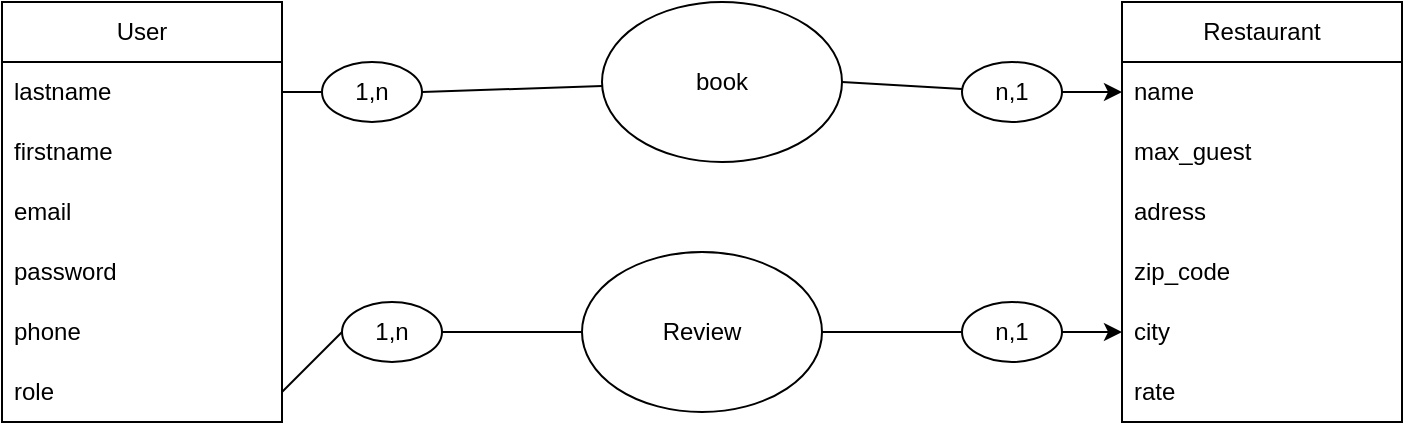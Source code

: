 <mxfile>
    <diagram id="sRqAxbk7KSNi5F2ZX7K6" name="MCD">
        <mxGraphModel dx="1074" dy="738" grid="1" gridSize="10" guides="1" tooltips="1" connect="1" arrows="1" fold="1" page="1" pageScale="1" pageWidth="850" pageHeight="1100" math="0" shadow="0">
            <root>
                <mxCell id="0"/>
                <mxCell id="1" parent="0"/>
                <mxCell id="8CXjR3flX0zJur5pIpDt-1" value="User" style="swimlane;fontStyle=0;childLayout=stackLayout;horizontal=1;startSize=30;horizontalStack=0;resizeParent=1;resizeParentMax=0;resizeLast=0;collapsible=1;marginBottom=0;whiteSpace=wrap;html=1;" parent="1" vertex="1">
                    <mxGeometry x="80" y="40" width="140" height="210" as="geometry"/>
                </mxCell>
                <mxCell id="8CXjR3flX0zJur5pIpDt-3" value="lastname" style="text;strokeColor=none;fillColor=none;align=left;verticalAlign=middle;spacingLeft=4;spacingRight=4;overflow=hidden;points=[[0,0.5],[1,0.5]];portConstraint=eastwest;rotatable=0;whiteSpace=wrap;html=1;" parent="8CXjR3flX0zJur5pIpDt-1" vertex="1">
                    <mxGeometry y="30" width="140" height="30" as="geometry"/>
                </mxCell>
                <mxCell id="8CXjR3flX0zJur5pIpDt-4" value="firstname" style="text;strokeColor=none;fillColor=none;align=left;verticalAlign=middle;spacingLeft=4;spacingRight=4;overflow=hidden;points=[[0,0.5],[1,0.5]];portConstraint=eastwest;rotatable=0;whiteSpace=wrap;html=1;" parent="8CXjR3flX0zJur5pIpDt-1" vertex="1">
                    <mxGeometry y="60" width="140" height="30" as="geometry"/>
                </mxCell>
                <mxCell id="8CXjR3flX0zJur5pIpDt-6" value="email" style="text;strokeColor=none;fillColor=none;align=left;verticalAlign=middle;spacingLeft=4;spacingRight=4;overflow=hidden;points=[[0,0.5],[1,0.5]];portConstraint=eastwest;rotatable=0;whiteSpace=wrap;html=1;" parent="8CXjR3flX0zJur5pIpDt-1" vertex="1">
                    <mxGeometry y="90" width="140" height="30" as="geometry"/>
                </mxCell>
                <mxCell id="8CXjR3flX0zJur5pIpDt-7" value="password" style="text;strokeColor=none;fillColor=none;align=left;verticalAlign=middle;spacingLeft=4;spacingRight=4;overflow=hidden;points=[[0,0.5],[1,0.5]];portConstraint=eastwest;rotatable=0;whiteSpace=wrap;html=1;" parent="8CXjR3flX0zJur5pIpDt-1" vertex="1">
                    <mxGeometry y="120" width="140" height="30" as="geometry"/>
                </mxCell>
                <mxCell id="dE_oKUDFZ1fkSPc3BANc-1" value="phone" style="text;strokeColor=none;fillColor=none;align=left;verticalAlign=middle;spacingLeft=4;spacingRight=4;overflow=hidden;points=[[0,0.5],[1,0.5]];portConstraint=eastwest;rotatable=0;whiteSpace=wrap;html=1;" vertex="1" parent="8CXjR3flX0zJur5pIpDt-1">
                    <mxGeometry y="150" width="140" height="30" as="geometry"/>
                </mxCell>
                <mxCell id="8CXjR3flX0zJur5pIpDt-8" value="role" style="text;strokeColor=none;fillColor=none;align=left;verticalAlign=middle;spacingLeft=4;spacingRight=4;overflow=hidden;points=[[0,0.5],[1,0.5]];portConstraint=eastwest;rotatable=0;whiteSpace=wrap;html=1;" parent="8CXjR3flX0zJur5pIpDt-1" vertex="1">
                    <mxGeometry y="180" width="140" height="30" as="geometry"/>
                </mxCell>
                <mxCell id="8CXjR3flX0zJur5pIpDt-9" value="Restaurant" style="swimlane;fontStyle=0;childLayout=stackLayout;horizontal=1;startSize=30;horizontalStack=0;resizeParent=1;resizeParentMax=0;resizeLast=0;collapsible=1;marginBottom=0;whiteSpace=wrap;html=1;" parent="1" vertex="1">
                    <mxGeometry x="640" y="40" width="140" height="210" as="geometry"/>
                </mxCell>
                <mxCell id="8CXjR3flX0zJur5pIpDt-10" value="name" style="text;strokeColor=none;fillColor=none;align=left;verticalAlign=middle;spacingLeft=4;spacingRight=4;overflow=hidden;points=[[0,0.5],[1,0.5]];portConstraint=eastwest;rotatable=0;whiteSpace=wrap;html=1;" parent="8CXjR3flX0zJur5pIpDt-9" vertex="1">
                    <mxGeometry y="30" width="140" height="30" as="geometry"/>
                </mxCell>
                <mxCell id="8CXjR3flX0zJur5pIpDt-11" value="max_guest" style="text;strokeColor=none;fillColor=none;align=left;verticalAlign=middle;spacingLeft=4;spacingRight=4;overflow=hidden;points=[[0,0.5],[1,0.5]];portConstraint=eastwest;rotatable=0;whiteSpace=wrap;html=1;" parent="8CXjR3flX0zJur5pIpDt-9" vertex="1">
                    <mxGeometry y="60" width="140" height="30" as="geometry"/>
                </mxCell>
                <mxCell id="8CXjR3flX0zJur5pIpDt-12" value="adress" style="text;strokeColor=none;fillColor=none;align=left;verticalAlign=middle;spacingLeft=4;spacingRight=4;overflow=hidden;points=[[0,0.5],[1,0.5]];portConstraint=eastwest;rotatable=0;whiteSpace=wrap;html=1;" parent="8CXjR3flX0zJur5pIpDt-9" vertex="1">
                    <mxGeometry y="90" width="140" height="30" as="geometry"/>
                </mxCell>
                <mxCell id="8CXjR3flX0zJur5pIpDt-13" value="zip_code" style="text;strokeColor=none;fillColor=none;align=left;verticalAlign=middle;spacingLeft=4;spacingRight=4;overflow=hidden;points=[[0,0.5],[1,0.5]];portConstraint=eastwest;rotatable=0;whiteSpace=wrap;html=1;" parent="8CXjR3flX0zJur5pIpDt-9" vertex="1">
                    <mxGeometry y="120" width="140" height="30" as="geometry"/>
                </mxCell>
                <mxCell id="8CXjR3flX0zJur5pIpDt-14" value="city" style="text;strokeColor=none;fillColor=none;align=left;verticalAlign=middle;spacingLeft=4;spacingRight=4;overflow=hidden;points=[[0,0.5],[1,0.5]];portConstraint=eastwest;rotatable=0;whiteSpace=wrap;html=1;" parent="8CXjR3flX0zJur5pIpDt-9" vertex="1">
                    <mxGeometry y="150" width="140" height="30" as="geometry"/>
                </mxCell>
                <mxCell id="8CXjR3flX0zJur5pIpDt-15" value="rate" style="text;strokeColor=none;fillColor=none;align=left;verticalAlign=middle;spacingLeft=4;spacingRight=4;overflow=hidden;points=[[0,0.5],[1,0.5]];portConstraint=eastwest;rotatable=0;whiteSpace=wrap;html=1;" parent="8CXjR3flX0zJur5pIpDt-9" vertex="1">
                    <mxGeometry y="180" width="140" height="30" as="geometry"/>
                </mxCell>
                <mxCell id="8CXjR3flX0zJur5pIpDt-34" style="edgeStyle=none;html=1;exitX=1;exitY=0.5;exitDx=0;exitDy=0;startArrow=none;" parent="1" source="8CXjR3flX0zJur5pIpDt-32" target="8CXjR3flX0zJur5pIpDt-10" edge="1">
                    <mxGeometry relative="1" as="geometry"/>
                </mxCell>
                <mxCell id="8CXjR3flX0zJur5pIpDt-35" value="" style="edgeStyle=none;html=1;exitX=1;exitY=0.5;exitDx=0;exitDy=0;endArrow=none;" parent="1" source="8CXjR3flX0zJur5pIpDt-3" target="8CXjR3flX0zJur5pIpDt-31" edge="1">
                    <mxGeometry relative="1" as="geometry">
                        <mxPoint x="220" y="85" as="sourcePoint"/>
                        <mxPoint x="640" y="85" as="targetPoint"/>
                    </mxGeometry>
                </mxCell>
                <mxCell id="8CXjR3flX0zJur5pIpDt-31" value="1,n" style="ellipse;whiteSpace=wrap;html=1;" parent="1" vertex="1">
                    <mxGeometry x="240" y="70" width="50" height="30" as="geometry"/>
                </mxCell>
                <mxCell id="8CXjR3flX0zJur5pIpDt-36" value="" style="edgeStyle=none;html=1;exitX=1;exitY=0.5;exitDx=0;exitDy=0;startArrow=none;endArrow=none;" parent="1" source="8CXjR3flX0zJur5pIpDt-29" target="8CXjR3flX0zJur5pIpDt-32" edge="1">
                    <mxGeometry relative="1" as="geometry">
                        <mxPoint x="290" y="85" as="sourcePoint"/>
                        <mxPoint x="640" y="85" as="targetPoint"/>
                    </mxGeometry>
                </mxCell>
                <mxCell id="8CXjR3flX0zJur5pIpDt-32" value="n,1" style="ellipse;whiteSpace=wrap;html=1;" parent="1" vertex="1">
                    <mxGeometry x="560" y="70" width="50" height="30" as="geometry"/>
                </mxCell>
                <mxCell id="8CXjR3flX0zJur5pIpDt-37" value="" style="edgeStyle=none;html=1;exitX=1;exitY=0.5;exitDx=0;exitDy=0;startArrow=none;endArrow=none;" parent="1" source="8CXjR3flX0zJur5pIpDt-31" target="8CXjR3flX0zJur5pIpDt-29" edge="1">
                    <mxGeometry relative="1" as="geometry">
                        <mxPoint x="290" y="85" as="sourcePoint"/>
                        <mxPoint x="560" y="85" as="targetPoint"/>
                    </mxGeometry>
                </mxCell>
                <mxCell id="8CXjR3flX0zJur5pIpDt-29" value="book" style="ellipse;whiteSpace=wrap;html=1;" parent="1" vertex="1">
                    <mxGeometry x="380" y="40" width="120" height="80" as="geometry"/>
                </mxCell>
                <mxCell id="8CXjR3flX0zJur5pIpDt-38" style="edgeStyle=none;html=1;exitX=1;exitY=0.5;exitDx=0;exitDy=0;entryX=0;entryY=0.5;entryDx=0;entryDy=0;startArrow=none;" parent="1" source="8CXjR3flX0zJur5pIpDt-43" target="8CXjR3flX0zJur5pIpDt-14" edge="1">
                    <mxGeometry relative="1" as="geometry"/>
                </mxCell>
                <mxCell id="8CXjR3flX0zJur5pIpDt-40" value="" style="edgeStyle=none;html=1;exitX=1;exitY=0.5;exitDx=0;exitDy=0;entryX=0;entryY=0.5;entryDx=0;entryDy=0;endArrow=none;startArrow=none;" parent="1" source="8CXjR3flX0zJur5pIpDt-41" target="8CXjR3flX0zJur5pIpDt-39" edge="1">
                    <mxGeometry relative="1" as="geometry">
                        <mxPoint x="220" y="205" as="sourcePoint"/>
                        <mxPoint x="640" y="205" as="targetPoint"/>
                    </mxGeometry>
                </mxCell>
                <mxCell id="8CXjR3flX0zJur5pIpDt-39" value="Review" style="ellipse;whiteSpace=wrap;html=1;" parent="1" vertex="1">
                    <mxGeometry x="370" y="165" width="120" height="80" as="geometry"/>
                </mxCell>
                <mxCell id="8CXjR3flX0zJur5pIpDt-42" value="" style="edgeStyle=none;html=1;exitX=1;exitY=0.5;exitDx=0;exitDy=0;entryX=0;entryY=0.5;entryDx=0;entryDy=0;endArrow=none;" parent="1" source="8CXjR3flX0zJur5pIpDt-8" target="8CXjR3flX0zJur5pIpDt-41" edge="1">
                    <mxGeometry relative="1" as="geometry">
                        <mxPoint x="220" y="205" as="sourcePoint"/>
                        <mxPoint x="370" y="205" as="targetPoint"/>
                    </mxGeometry>
                </mxCell>
                <mxCell id="8CXjR3flX0zJur5pIpDt-41" value="1,n" style="ellipse;whiteSpace=wrap;html=1;" parent="1" vertex="1">
                    <mxGeometry x="250" y="190" width="50" height="30" as="geometry"/>
                </mxCell>
                <mxCell id="8CXjR3flX0zJur5pIpDt-44" value="" style="edgeStyle=none;html=1;exitX=1;exitY=0.5;exitDx=0;exitDy=0;entryX=0;entryY=0.5;entryDx=0;entryDy=0;startArrow=none;endArrow=none;" parent="1" source="8CXjR3flX0zJur5pIpDt-39" target="8CXjR3flX0zJur5pIpDt-43" edge="1">
                    <mxGeometry relative="1" as="geometry">
                        <mxPoint x="490" y="205" as="sourcePoint"/>
                        <mxPoint x="640" y="205" as="targetPoint"/>
                    </mxGeometry>
                </mxCell>
                <mxCell id="8CXjR3flX0zJur5pIpDt-43" value="n,1" style="ellipse;whiteSpace=wrap;html=1;" parent="1" vertex="1">
                    <mxGeometry x="560" y="190" width="50" height="30" as="geometry"/>
                </mxCell>
            </root>
        </mxGraphModel>
    </diagram>
    <diagram id="BQImFLTRt_nHsm2_vaMu" name="MLD">
        <mxGraphModel dx="1074" dy="738" grid="1" gridSize="10" guides="1" tooltips="1" connect="1" arrows="1" fold="1" page="1" pageScale="1" pageWidth="850" pageHeight="1100" math="0" shadow="0">
            <root>
                <mxCell id="0"/>
                <mxCell id="1" parent="0"/>
                <mxCell id="qzRv0jzWD_maoNWdhPeH-1" value="Book" style="swimlane;fontStyle=0;childLayout=stackLayout;horizontal=1;startSize=30;horizontalStack=0;resizeParent=1;resizeParentMax=0;resizeLast=0;collapsible=1;marginBottom=0;whiteSpace=wrap;html=1;" parent="1" vertex="1">
                    <mxGeometry x="380" y="50" width="140" height="210" as="geometry"/>
                </mxCell>
                <mxCell id="qzRv0jzWD_maoNWdhPeH-2" value="id" style="text;strokeColor=none;fillColor=none;align=left;verticalAlign=middle;spacingLeft=4;spacingRight=4;overflow=hidden;points=[[0,0.5],[1,0.5]];portConstraint=eastwest;rotatable=0;whiteSpace=wrap;html=1;" parent="qzRv0jzWD_maoNWdhPeH-1" vertex="1">
                    <mxGeometry y="30" width="140" height="30" as="geometry"/>
                </mxCell>
                <mxCell id="zZT28W9MNE6cseGbkqhm-29" value="id_user" style="text;strokeColor=none;fillColor=none;align=left;verticalAlign=middle;spacingLeft=4;spacingRight=4;overflow=hidden;points=[[0,0.5],[1,0.5]];portConstraint=eastwest;rotatable=0;whiteSpace=wrap;html=1;" parent="qzRv0jzWD_maoNWdhPeH-1" vertex="1">
                    <mxGeometry y="60" width="140" height="30" as="geometry"/>
                </mxCell>
                <mxCell id="zZT28W9MNE6cseGbkqhm-30" value="id_restaurant" style="text;strokeColor=none;fillColor=none;align=left;verticalAlign=middle;spacingLeft=4;spacingRight=4;overflow=hidden;points=[[0,0.5],[1,0.5]];portConstraint=eastwest;rotatable=0;whiteSpace=wrap;html=1;" parent="qzRv0jzWD_maoNWdhPeH-1" vertex="1">
                    <mxGeometry y="90" width="140" height="30" as="geometry"/>
                </mxCell>
                <mxCell id="qzRv0jzWD_maoNWdhPeH-3" value="date" style="text;strokeColor=none;fillColor=none;align=left;verticalAlign=middle;spacingLeft=4;spacingRight=4;overflow=hidden;points=[[0,0.5],[1,0.5]];portConstraint=eastwest;rotatable=0;whiteSpace=wrap;html=1;" parent="qzRv0jzWD_maoNWdhPeH-1" vertex="1">
                    <mxGeometry y="120" width="140" height="30" as="geometry"/>
                </mxCell>
                <mxCell id="qzRv0jzWD_maoNWdhPeH-4" value="time" style="text;strokeColor=none;fillColor=none;align=left;verticalAlign=middle;spacingLeft=4;spacingRight=4;overflow=hidden;points=[[0,0.5],[1,0.5]];portConstraint=eastwest;rotatable=0;whiteSpace=wrap;html=1;" parent="qzRv0jzWD_maoNWdhPeH-1" vertex="1">
                    <mxGeometry y="150" width="140" height="30" as="geometry"/>
                </mxCell>
                <mxCell id="zZT28W9MNE6cseGbkqhm-28" value="guest" style="text;strokeColor=none;fillColor=none;align=left;verticalAlign=middle;spacingLeft=4;spacingRight=4;overflow=hidden;points=[[0,0.5],[1,0.5]];portConstraint=eastwest;rotatable=0;whiteSpace=wrap;html=1;" parent="qzRv0jzWD_maoNWdhPeH-1" vertex="1">
                    <mxGeometry y="180" width="140" height="30" as="geometry"/>
                </mxCell>
                <mxCell id="qzRv0jzWD_maoNWdhPeH-5" value="Review" style="swimlane;fontStyle=0;childLayout=stackLayout;horizontal=1;startSize=30;horizontalStack=0;resizeParent=1;resizeParentMax=0;resizeLast=0;collapsible=1;marginBottom=0;whiteSpace=wrap;html=1;" parent="1" vertex="1">
                    <mxGeometry x="380" y="630" width="140" height="180" as="geometry">
                        <mxRectangle x="640" y="360" width="80" height="30" as="alternateBounds"/>
                    </mxGeometry>
                </mxCell>
                <mxCell id="zZT28W9MNE6cseGbkqhm-40" value="id" style="text;strokeColor=none;fillColor=none;align=left;verticalAlign=middle;spacingLeft=4;spacingRight=4;overflow=hidden;points=[[0,0.5],[1,0.5]];portConstraint=eastwest;rotatable=0;whiteSpace=wrap;html=1;" parent="qzRv0jzWD_maoNWdhPeH-5" vertex="1">
                    <mxGeometry y="30" width="140" height="30" as="geometry"/>
                </mxCell>
                <mxCell id="zZT28W9MNE6cseGbkqhm-38" value="id_user" style="text;strokeColor=none;fillColor=none;align=left;verticalAlign=middle;spacingLeft=4;spacingRight=4;overflow=hidden;points=[[0,0.5],[1,0.5]];portConstraint=eastwest;rotatable=0;whiteSpace=wrap;html=1;" parent="qzRv0jzWD_maoNWdhPeH-5" vertex="1">
                    <mxGeometry y="60" width="140" height="30" as="geometry"/>
                </mxCell>
                <mxCell id="zZT28W9MNE6cseGbkqhm-39" value="id_restaurant" style="text;strokeColor=none;fillColor=none;align=left;verticalAlign=middle;spacingLeft=4;spacingRight=4;overflow=hidden;points=[[0,0.5],[1,0.5]];portConstraint=eastwest;rotatable=0;whiteSpace=wrap;html=1;" parent="qzRv0jzWD_maoNWdhPeH-5" vertex="1">
                    <mxGeometry y="90" width="140" height="30" as="geometry"/>
                </mxCell>
                <mxCell id="qzRv0jzWD_maoNWdhPeH-6" value="rate" style="text;strokeColor=none;fillColor=none;align=left;verticalAlign=middle;spacingLeft=4;spacingRight=4;overflow=hidden;points=[[0,0.5],[1,0.5]];portConstraint=eastwest;rotatable=0;whiteSpace=wrap;html=1;" parent="qzRv0jzWD_maoNWdhPeH-5" vertex="1">
                    <mxGeometry y="120" width="140" height="30" as="geometry"/>
                </mxCell>
                <mxCell id="qzRv0jzWD_maoNWdhPeH-7" value="date" style="text;strokeColor=none;fillColor=none;align=left;verticalAlign=middle;spacingLeft=4;spacingRight=4;overflow=hidden;points=[[0,0.5],[1,0.5]];portConstraint=eastwest;rotatable=0;whiteSpace=wrap;html=1;" parent="qzRv0jzWD_maoNWdhPeH-5" vertex="1">
                    <mxGeometry y="150" width="140" height="30" as="geometry"/>
                </mxCell>
                <mxCell id="zZT28W9MNE6cseGbkqhm-1" value="User" style="swimlane;fontStyle=0;childLayout=stackLayout;horizontal=1;startSize=30;horizontalStack=0;resizeParent=1;resizeParentMax=0;resizeLast=0;collapsible=1;marginBottom=0;whiteSpace=wrap;html=1;" parent="1" vertex="1">
                    <mxGeometry x="90" y="310" width="140" height="240" as="geometry"/>
                </mxCell>
                <mxCell id="zZT28W9MNE6cseGbkqhm-31" value="id" style="text;strokeColor=none;fillColor=none;align=left;verticalAlign=middle;spacingLeft=4;spacingRight=4;overflow=hidden;points=[[0,0.5],[1,0.5]];portConstraint=eastwest;rotatable=0;whiteSpace=wrap;html=1;" parent="zZT28W9MNE6cseGbkqhm-1" vertex="1">
                    <mxGeometry y="30" width="140" height="30" as="geometry"/>
                </mxCell>
                <mxCell id="zZT28W9MNE6cseGbkqhm-2" value="lastname" style="text;strokeColor=none;fillColor=none;align=left;verticalAlign=middle;spacingLeft=4;spacingRight=4;overflow=hidden;points=[[0,0.5],[1,0.5]];portConstraint=eastwest;rotatable=0;whiteSpace=wrap;html=1;" parent="zZT28W9MNE6cseGbkqhm-1" vertex="1">
                    <mxGeometry y="60" width="140" height="30" as="geometry"/>
                </mxCell>
                <mxCell id="zZT28W9MNE6cseGbkqhm-3" value="firstname" style="text;strokeColor=none;fillColor=none;align=left;verticalAlign=middle;spacingLeft=4;spacingRight=4;overflow=hidden;points=[[0,0.5],[1,0.5]];portConstraint=eastwest;rotatable=0;whiteSpace=wrap;html=1;" parent="zZT28W9MNE6cseGbkqhm-1" vertex="1">
                    <mxGeometry y="90" width="140" height="30" as="geometry"/>
                </mxCell>
                <mxCell id="zZT28W9MNE6cseGbkqhm-4" value="email" style="text;strokeColor=none;fillColor=none;align=left;verticalAlign=middle;spacingLeft=4;spacingRight=4;overflow=hidden;points=[[0,0.5],[1,0.5]];portConstraint=eastwest;rotatable=0;whiteSpace=wrap;html=1;" parent="zZT28W9MNE6cseGbkqhm-1" vertex="1">
                    <mxGeometry y="120" width="140" height="30" as="geometry"/>
                </mxCell>
                <mxCell id="zZT28W9MNE6cseGbkqhm-5" value="password" style="text;strokeColor=none;fillColor=none;align=left;verticalAlign=middle;spacingLeft=4;spacingRight=4;overflow=hidden;points=[[0,0.5],[1,0.5]];portConstraint=eastwest;rotatable=0;whiteSpace=wrap;html=1;" parent="zZT28W9MNE6cseGbkqhm-1" vertex="1">
                    <mxGeometry y="150" width="140" height="30" as="geometry"/>
                </mxCell>
                <mxCell id="XrGthZg9meGLd66WcAjy-1" value="phone" style="text;strokeColor=none;fillColor=none;align=left;verticalAlign=middle;spacingLeft=4;spacingRight=4;overflow=hidden;points=[[0,0.5],[1,0.5]];portConstraint=eastwest;rotatable=0;whiteSpace=wrap;html=1;" vertex="1" parent="zZT28W9MNE6cseGbkqhm-1">
                    <mxGeometry y="180" width="140" height="30" as="geometry"/>
                </mxCell>
                <mxCell id="zZT28W9MNE6cseGbkqhm-6" value="role" style="text;strokeColor=none;fillColor=none;align=left;verticalAlign=middle;spacingLeft=4;spacingRight=4;overflow=hidden;points=[[0,0.5],[1,0.5]];portConstraint=eastwest;rotatable=0;whiteSpace=wrap;html=1;" parent="zZT28W9MNE6cseGbkqhm-1" vertex="1">
                    <mxGeometry y="210" width="140" height="30" as="geometry"/>
                </mxCell>
                <mxCell id="zZT28W9MNE6cseGbkqhm-7" value="Restaurant" style="swimlane;fontStyle=0;childLayout=stackLayout;horizontal=1;startSize=30;horizontalStack=0;resizeParent=1;resizeParentMax=0;resizeLast=0;collapsible=1;marginBottom=0;whiteSpace=wrap;html=1;" parent="1" vertex="1">
                    <mxGeometry x="650" y="310" width="140" height="240" as="geometry"/>
                </mxCell>
                <mxCell id="zZT28W9MNE6cseGbkqhm-34" value="id" style="text;strokeColor=none;fillColor=none;align=left;verticalAlign=middle;spacingLeft=4;spacingRight=4;overflow=hidden;points=[[0,0.5],[1,0.5]];portConstraint=eastwest;rotatable=0;whiteSpace=wrap;html=1;" parent="zZT28W9MNE6cseGbkqhm-7" vertex="1">
                    <mxGeometry y="30" width="140" height="30" as="geometry"/>
                </mxCell>
                <mxCell id="zZT28W9MNE6cseGbkqhm-8" value="name" style="text;strokeColor=none;fillColor=none;align=left;verticalAlign=middle;spacingLeft=4;spacingRight=4;overflow=hidden;points=[[0,0.5],[1,0.5]];portConstraint=eastwest;rotatable=0;whiteSpace=wrap;html=1;" parent="zZT28W9MNE6cseGbkqhm-7" vertex="1">
                    <mxGeometry y="60" width="140" height="30" as="geometry"/>
                </mxCell>
                <mxCell id="zZT28W9MNE6cseGbkqhm-9" value="max_guest" style="text;strokeColor=none;fillColor=none;align=left;verticalAlign=middle;spacingLeft=4;spacingRight=4;overflow=hidden;points=[[0,0.5],[1,0.5]];portConstraint=eastwest;rotatable=0;whiteSpace=wrap;html=1;" parent="zZT28W9MNE6cseGbkqhm-7" vertex="1">
                    <mxGeometry y="90" width="140" height="30" as="geometry"/>
                </mxCell>
                <mxCell id="zZT28W9MNE6cseGbkqhm-10" value="adress" style="text;strokeColor=none;fillColor=none;align=left;verticalAlign=middle;spacingLeft=4;spacingRight=4;overflow=hidden;points=[[0,0.5],[1,0.5]];portConstraint=eastwest;rotatable=0;whiteSpace=wrap;html=1;" parent="zZT28W9MNE6cseGbkqhm-7" vertex="1">
                    <mxGeometry y="120" width="140" height="30" as="geometry"/>
                </mxCell>
                <mxCell id="zZT28W9MNE6cseGbkqhm-11" value="zip_code" style="text;strokeColor=none;fillColor=none;align=left;verticalAlign=middle;spacingLeft=4;spacingRight=4;overflow=hidden;points=[[0,0.5],[1,0.5]];portConstraint=eastwest;rotatable=0;whiteSpace=wrap;html=1;" parent="zZT28W9MNE6cseGbkqhm-7" vertex="1">
                    <mxGeometry y="150" width="140" height="30" as="geometry"/>
                </mxCell>
                <mxCell id="zZT28W9MNE6cseGbkqhm-12" value="city" style="text;strokeColor=none;fillColor=none;align=left;verticalAlign=middle;spacingLeft=4;spacingRight=4;overflow=hidden;points=[[0,0.5],[1,0.5]];portConstraint=eastwest;rotatable=0;whiteSpace=wrap;html=1;" parent="zZT28W9MNE6cseGbkqhm-7" vertex="1">
                    <mxGeometry y="180" width="140" height="30" as="geometry"/>
                </mxCell>
                <mxCell id="zZT28W9MNE6cseGbkqhm-13" value="rate" style="text;strokeColor=none;fillColor=none;align=left;verticalAlign=middle;spacingLeft=4;spacingRight=4;overflow=hidden;points=[[0,0.5],[1,0.5]];portConstraint=eastwest;rotatable=0;whiteSpace=wrap;html=1;" parent="zZT28W9MNE6cseGbkqhm-7" vertex="1">
                    <mxGeometry y="210" width="140" height="30" as="geometry"/>
                </mxCell>
                <mxCell id="zZT28W9MNE6cseGbkqhm-33" style="edgeStyle=none;html=1;exitX=1;exitY=0.5;exitDx=0;exitDy=0;entryX=0;entryY=0.5;entryDx=0;entryDy=0;" parent="1" source="zZT28W9MNE6cseGbkqhm-31" target="zZT28W9MNE6cseGbkqhm-29" edge="1">
                    <mxGeometry relative="1" as="geometry">
                        <Array as="points">
                            <mxPoint x="280" y="350"/>
                            <mxPoint x="290" y="130"/>
                        </Array>
                    </mxGeometry>
                </mxCell>
                <mxCell id="zZT28W9MNE6cseGbkqhm-35" style="edgeStyle=none;html=1;exitX=0;exitY=0.5;exitDx=0;exitDy=0;entryX=1;entryY=0.5;entryDx=0;entryDy=0;" parent="1" source="zZT28W9MNE6cseGbkqhm-34" target="zZT28W9MNE6cseGbkqhm-30" edge="1">
                    <mxGeometry relative="1" as="geometry">
                        <Array as="points">
                            <mxPoint x="580" y="350"/>
                            <mxPoint x="600" y="160"/>
                        </Array>
                    </mxGeometry>
                </mxCell>
                <mxCell id="zZT28W9MNE6cseGbkqhm-41" style="edgeStyle=none;html=1;exitX=1;exitY=0.5;exitDx=0;exitDy=0;entryX=0;entryY=0.5;entryDx=0;entryDy=0;" parent="1" source="zZT28W9MNE6cseGbkqhm-31" target="zZT28W9MNE6cseGbkqhm-38" edge="1">
                    <mxGeometry relative="1" as="geometry">
                        <Array as="points">
                            <mxPoint x="280" y="400"/>
                            <mxPoint x="240" y="700"/>
                        </Array>
                    </mxGeometry>
                </mxCell>
                <mxCell id="zZT28W9MNE6cseGbkqhm-42" style="edgeStyle=none;html=1;exitX=0;exitY=0.5;exitDx=0;exitDy=0;entryX=1;entryY=0.5;entryDx=0;entryDy=0;" parent="1" source="zZT28W9MNE6cseGbkqhm-34" target="zZT28W9MNE6cseGbkqhm-39" edge="1">
                    <mxGeometry relative="1" as="geometry">
                        <Array as="points">
                            <mxPoint x="580" y="400"/>
                            <mxPoint x="650" y="730"/>
                        </Array>
                    </mxGeometry>
                </mxCell>
            </root>
        </mxGraphModel>
    </diagram>
    <diagram id="-5-OuF2qW1MPfD09tN1j" name="idées">
        <mxGraphModel dx="1074" dy="738" grid="1" gridSize="10" guides="1" tooltips="1" connect="1" arrows="1" fold="1" page="1" pageScale="1" pageWidth="850" pageHeight="1100" math="0" shadow="0">
            <root>
                <mxCell id="0"/>
                <mxCell id="1" parent="0"/>
                <mxCell id="2" value="User" style="shape=table;startSize=30;container=1;collapsible=0;childLayout=tableLayout;" parent="1" vertex="1">
                    <mxGeometry x="40" y="50" width="180" height="30" as="geometry"/>
                </mxCell>
                <mxCell id="3" value="" style="shape=tableRow;horizontal=0;startSize=0;swimlaneHead=0;swimlaneBody=0;top=0;left=0;bottom=0;right=0;collapsible=0;dropTarget=0;fillColor=none;points=[[0,0.5],[1,0.5]];portConstraint=eastwest;" parent="2" vertex="1" visible="0">
                    <mxGeometry y="30" width="180" height="40" as="geometry"/>
                </mxCell>
                <mxCell id="4" value="" style="shape=partialRectangle;html=1;whiteSpace=wrap;connectable=0;overflow=hidden;fillColor=none;top=0;left=0;bottom=0;right=0;pointerEvents=1;" parent="3" vertex="1">
                    <mxGeometry width="60" height="40" as="geometry">
                        <mxRectangle width="60" height="40" as="alternateBounds"/>
                    </mxGeometry>
                </mxCell>
                <mxCell id="5" value="" style="shape=partialRectangle;html=1;whiteSpace=wrap;connectable=0;overflow=hidden;fillColor=none;top=0;left=0;bottom=0;right=0;pointerEvents=1;" parent="3" vertex="1">
                    <mxGeometry x="60" width="60" height="40" as="geometry">
                        <mxRectangle width="60" height="40" as="alternateBounds"/>
                    </mxGeometry>
                </mxCell>
                <mxCell id="6" value="" style="shape=partialRectangle;html=1;whiteSpace=wrap;connectable=0;overflow=hidden;fillColor=none;top=0;left=0;bottom=0;right=0;pointerEvents=1;" parent="3" vertex="1">
                    <mxGeometry x="120" width="60" height="40" as="geometry">
                        <mxRectangle width="60" height="40" as="alternateBounds"/>
                    </mxGeometry>
                </mxCell>
                <mxCell id="7" value="" style="shape=tableRow;horizontal=0;startSize=0;swimlaneHead=0;swimlaneBody=0;top=0;left=0;bottom=0;right=0;collapsible=0;dropTarget=0;fillColor=none;points=[[0,0.5],[1,0.5]];portConstraint=eastwest;" parent="2" vertex="1" visible="0">
                    <mxGeometry y="70" width="180" height="40" as="geometry"/>
                </mxCell>
                <mxCell id="8" value="" style="shape=partialRectangle;html=1;whiteSpace=wrap;connectable=0;overflow=hidden;fillColor=none;top=0;left=0;bottom=0;right=0;pointerEvents=1;" parent="7" vertex="1">
                    <mxGeometry width="60" height="40" as="geometry">
                        <mxRectangle width="60" height="40" as="alternateBounds"/>
                    </mxGeometry>
                </mxCell>
                <mxCell id="9" value="" style="shape=partialRectangle;html=1;whiteSpace=wrap;connectable=0;overflow=hidden;fillColor=none;top=0;left=0;bottom=0;right=0;pointerEvents=1;" parent="7" vertex="1">
                    <mxGeometry x="60" width="60" height="40" as="geometry">
                        <mxRectangle width="60" height="40" as="alternateBounds"/>
                    </mxGeometry>
                </mxCell>
                <mxCell id="10" value="" style="shape=partialRectangle;html=1;whiteSpace=wrap;connectable=0;overflow=hidden;fillColor=none;top=0;left=0;bottom=0;right=0;pointerEvents=1;" parent="7" vertex="1">
                    <mxGeometry x="120" width="60" height="40" as="geometry">
                        <mxRectangle width="60" height="40" as="alternateBounds"/>
                    </mxGeometry>
                </mxCell>
                <mxCell id="11" value="" style="shape=tableRow;horizontal=0;startSize=0;swimlaneHead=0;swimlaneBody=0;top=0;left=0;bottom=0;right=0;collapsible=0;dropTarget=0;fillColor=none;points=[[0,0.5],[1,0.5]];portConstraint=eastwest;" parent="2" vertex="1" visible="0">
                    <mxGeometry y="110" width="180" height="40" as="geometry"/>
                </mxCell>
                <mxCell id="12" value="" style="shape=partialRectangle;html=1;whiteSpace=wrap;connectable=0;overflow=hidden;fillColor=none;top=0;left=0;bottom=0;right=0;pointerEvents=1;" parent="11" vertex="1">
                    <mxGeometry width="60" height="40" as="geometry">
                        <mxRectangle width="60" height="40" as="alternateBounds"/>
                    </mxGeometry>
                </mxCell>
                <mxCell id="13" value="" style="shape=partialRectangle;html=1;whiteSpace=wrap;connectable=0;overflow=hidden;fillColor=none;top=0;left=0;bottom=0;right=0;pointerEvents=1;" parent="11" vertex="1">
                    <mxGeometry x="60" width="60" height="40" as="geometry">
                        <mxRectangle width="60" height="40" as="alternateBounds"/>
                    </mxGeometry>
                </mxCell>
                <mxCell id="14" value="" style="shape=partialRectangle;html=1;whiteSpace=wrap;connectable=0;overflow=hidden;fillColor=none;top=0;left=0;bottom=0;right=0;pointerEvents=1;" parent="11" vertex="1">
                    <mxGeometry x="120" width="60" height="40" as="geometry">
                        <mxRectangle width="60" height="40" as="alternateBounds"/>
                    </mxGeometry>
                </mxCell>
                <mxCell id="15" value="Restaurant" style="shape=table;startSize=30;container=1;collapsible=0;childLayout=tableLayout;" parent="1" vertex="1">
                    <mxGeometry x="280" y="50" width="180" height="30" as="geometry"/>
                </mxCell>
                <mxCell id="16" value="" style="shape=tableRow;horizontal=0;startSize=0;swimlaneHead=0;swimlaneBody=0;top=0;left=0;bottom=0;right=0;collapsible=0;dropTarget=0;fillColor=none;points=[[0,0.5],[1,0.5]];portConstraint=eastwest;" parent="15" vertex="1" visible="0">
                    <mxGeometry y="30" width="180" height="40" as="geometry"/>
                </mxCell>
                <mxCell id="17" value="" style="shape=partialRectangle;html=1;whiteSpace=wrap;connectable=0;overflow=hidden;fillColor=none;top=0;left=0;bottom=0;right=0;pointerEvents=1;" parent="16" vertex="1">
                    <mxGeometry width="60" height="40" as="geometry">
                        <mxRectangle width="60" height="40" as="alternateBounds"/>
                    </mxGeometry>
                </mxCell>
                <mxCell id="18" value="" style="shape=partialRectangle;html=1;whiteSpace=wrap;connectable=0;overflow=hidden;fillColor=none;top=0;left=0;bottom=0;right=0;pointerEvents=1;" parent="16" vertex="1">
                    <mxGeometry x="60" width="60" height="40" as="geometry">
                        <mxRectangle width="60" height="40" as="alternateBounds"/>
                    </mxGeometry>
                </mxCell>
                <mxCell id="19" value="" style="shape=partialRectangle;html=1;whiteSpace=wrap;connectable=0;overflow=hidden;fillColor=none;top=0;left=0;bottom=0;right=0;pointerEvents=1;" parent="16" vertex="1">
                    <mxGeometry x="120" width="60" height="40" as="geometry">
                        <mxRectangle width="60" height="40" as="alternateBounds"/>
                    </mxGeometry>
                </mxCell>
                <mxCell id="20" value="" style="shape=tableRow;horizontal=0;startSize=0;swimlaneHead=0;swimlaneBody=0;top=0;left=0;bottom=0;right=0;collapsible=0;dropTarget=0;fillColor=none;points=[[0,0.5],[1,0.5]];portConstraint=eastwest;" parent="15" vertex="1" visible="0">
                    <mxGeometry y="70" width="180" height="40" as="geometry"/>
                </mxCell>
                <mxCell id="21" value="" style="shape=partialRectangle;html=1;whiteSpace=wrap;connectable=0;overflow=hidden;fillColor=none;top=0;left=0;bottom=0;right=0;pointerEvents=1;" parent="20" vertex="1">
                    <mxGeometry width="60" height="40" as="geometry">
                        <mxRectangle width="60" height="40" as="alternateBounds"/>
                    </mxGeometry>
                </mxCell>
                <mxCell id="22" value="" style="shape=partialRectangle;html=1;whiteSpace=wrap;connectable=0;overflow=hidden;fillColor=none;top=0;left=0;bottom=0;right=0;pointerEvents=1;" parent="20" vertex="1">
                    <mxGeometry x="60" width="60" height="40" as="geometry">
                        <mxRectangle width="60" height="40" as="alternateBounds"/>
                    </mxGeometry>
                </mxCell>
                <mxCell id="23" value="" style="shape=partialRectangle;html=1;whiteSpace=wrap;connectable=0;overflow=hidden;fillColor=none;top=0;left=0;bottom=0;right=0;pointerEvents=1;" parent="20" vertex="1">
                    <mxGeometry x="120" width="60" height="40" as="geometry">
                        <mxRectangle width="60" height="40" as="alternateBounds"/>
                    </mxGeometry>
                </mxCell>
                <mxCell id="24" value="" style="shape=tableRow;horizontal=0;startSize=0;swimlaneHead=0;swimlaneBody=0;top=0;left=0;bottom=0;right=0;collapsible=0;dropTarget=0;fillColor=none;points=[[0,0.5],[1,0.5]];portConstraint=eastwest;" parent="15" vertex="1" visible="0">
                    <mxGeometry y="110" width="180" height="40" as="geometry"/>
                </mxCell>
                <mxCell id="25" value="" style="shape=partialRectangle;html=1;whiteSpace=wrap;connectable=0;overflow=hidden;fillColor=none;top=0;left=0;bottom=0;right=0;pointerEvents=1;" parent="24" vertex="1">
                    <mxGeometry width="60" height="40" as="geometry">
                        <mxRectangle width="60" height="40" as="alternateBounds"/>
                    </mxGeometry>
                </mxCell>
                <mxCell id="26" value="" style="shape=partialRectangle;html=1;whiteSpace=wrap;connectable=0;overflow=hidden;fillColor=none;top=0;left=0;bottom=0;right=0;pointerEvents=1;" parent="24" vertex="1">
                    <mxGeometry x="60" width="60" height="40" as="geometry">
                        <mxRectangle width="60" height="40" as="alternateBounds"/>
                    </mxGeometry>
                </mxCell>
                <mxCell id="27" value="" style="shape=partialRectangle;html=1;whiteSpace=wrap;connectable=0;overflow=hidden;fillColor=none;top=0;left=0;bottom=0;right=0;pointerEvents=1;" parent="24" vertex="1">
                    <mxGeometry x="120" width="60" height="40" as="geometry">
                        <mxRectangle width="60" height="40" as="alternateBounds"/>
                    </mxGeometry>
                </mxCell>
                <mxCell id="28" value="Resevation" style="shape=table;startSize=30;container=1;collapsible=0;childLayout=tableLayout;" parent="1" vertex="1">
                    <mxGeometry x="520" y="50" width="180" height="30" as="geometry"/>
                </mxCell>
                <mxCell id="29" value="" style="shape=tableRow;horizontal=0;startSize=0;swimlaneHead=0;swimlaneBody=0;top=0;left=0;bottom=0;right=0;collapsible=0;dropTarget=0;fillColor=none;points=[[0,0.5],[1,0.5]];portConstraint=eastwest;" parent="28" vertex="1" visible="0">
                    <mxGeometry y="30" width="180" height="40" as="geometry"/>
                </mxCell>
                <mxCell id="30" value="" style="shape=partialRectangle;html=1;whiteSpace=wrap;connectable=0;overflow=hidden;fillColor=none;top=0;left=0;bottom=0;right=0;pointerEvents=1;" parent="29" vertex="1">
                    <mxGeometry width="60" height="40" as="geometry">
                        <mxRectangle width="60" height="40" as="alternateBounds"/>
                    </mxGeometry>
                </mxCell>
                <mxCell id="31" value="" style="shape=partialRectangle;html=1;whiteSpace=wrap;connectable=0;overflow=hidden;fillColor=none;top=0;left=0;bottom=0;right=0;pointerEvents=1;" parent="29" vertex="1">
                    <mxGeometry x="60" width="60" height="40" as="geometry">
                        <mxRectangle width="60" height="40" as="alternateBounds"/>
                    </mxGeometry>
                </mxCell>
                <mxCell id="32" value="" style="shape=partialRectangle;html=1;whiteSpace=wrap;connectable=0;overflow=hidden;fillColor=none;top=0;left=0;bottom=0;right=0;pointerEvents=1;" parent="29" vertex="1">
                    <mxGeometry x="120" width="60" height="40" as="geometry">
                        <mxRectangle width="60" height="40" as="alternateBounds"/>
                    </mxGeometry>
                </mxCell>
                <mxCell id="33" value="" style="shape=tableRow;horizontal=0;startSize=0;swimlaneHead=0;swimlaneBody=0;top=0;left=0;bottom=0;right=0;collapsible=0;dropTarget=0;fillColor=none;points=[[0,0.5],[1,0.5]];portConstraint=eastwest;" parent="28" vertex="1" visible="0">
                    <mxGeometry y="70" width="180" height="40" as="geometry"/>
                </mxCell>
                <mxCell id="34" value="" style="shape=partialRectangle;html=1;whiteSpace=wrap;connectable=0;overflow=hidden;fillColor=none;top=0;left=0;bottom=0;right=0;pointerEvents=1;" parent="33" vertex="1">
                    <mxGeometry width="60" height="40" as="geometry">
                        <mxRectangle width="60" height="40" as="alternateBounds"/>
                    </mxGeometry>
                </mxCell>
                <mxCell id="35" value="" style="shape=partialRectangle;html=1;whiteSpace=wrap;connectable=0;overflow=hidden;fillColor=none;top=0;left=0;bottom=0;right=0;pointerEvents=1;" parent="33" vertex="1">
                    <mxGeometry x="60" width="60" height="40" as="geometry">
                        <mxRectangle width="60" height="40" as="alternateBounds"/>
                    </mxGeometry>
                </mxCell>
                <mxCell id="36" value="" style="shape=partialRectangle;html=1;whiteSpace=wrap;connectable=0;overflow=hidden;fillColor=none;top=0;left=0;bottom=0;right=0;pointerEvents=1;" parent="33" vertex="1">
                    <mxGeometry x="120" width="60" height="40" as="geometry">
                        <mxRectangle width="60" height="40" as="alternateBounds"/>
                    </mxGeometry>
                </mxCell>
                <mxCell id="37" value="" style="shape=tableRow;horizontal=0;startSize=0;swimlaneHead=0;swimlaneBody=0;top=0;left=0;bottom=0;right=0;collapsible=0;dropTarget=0;fillColor=none;points=[[0,0.5],[1,0.5]];portConstraint=eastwest;" parent="28" vertex="1" visible="0">
                    <mxGeometry y="110" width="180" height="40" as="geometry"/>
                </mxCell>
                <mxCell id="38" value="" style="shape=partialRectangle;html=1;whiteSpace=wrap;connectable=0;overflow=hidden;fillColor=none;top=0;left=0;bottom=0;right=0;pointerEvents=1;" parent="37" vertex="1">
                    <mxGeometry width="60" height="40" as="geometry">
                        <mxRectangle width="60" height="40" as="alternateBounds"/>
                    </mxGeometry>
                </mxCell>
                <mxCell id="39" value="" style="shape=partialRectangle;html=1;whiteSpace=wrap;connectable=0;overflow=hidden;fillColor=none;top=0;left=0;bottom=0;right=0;pointerEvents=1;" parent="37" vertex="1">
                    <mxGeometry x="60" width="60" height="40" as="geometry">
                        <mxRectangle width="60" height="40" as="alternateBounds"/>
                    </mxGeometry>
                </mxCell>
                <mxCell id="40" value="" style="shape=partialRectangle;html=1;whiteSpace=wrap;connectable=0;overflow=hidden;fillColor=none;top=0;left=0;bottom=0;right=0;pointerEvents=1;" parent="37" vertex="1">
                    <mxGeometry x="120" width="60" height="40" as="geometry">
                        <mxRectangle width="60" height="40" as="alternateBounds"/>
                    </mxGeometry>
                </mxCell>
                <mxCell id="41" value="Review" style="shape=table;startSize=30;container=1;collapsible=0;childLayout=tableLayout;" parent="1" vertex="1">
                    <mxGeometry x="40" y="130" width="180" height="30" as="geometry"/>
                </mxCell>
                <mxCell id="42" value="" style="shape=tableRow;horizontal=0;startSize=0;swimlaneHead=0;swimlaneBody=0;top=0;left=0;bottom=0;right=0;collapsible=0;dropTarget=0;fillColor=none;points=[[0,0.5],[1,0.5]];portConstraint=eastwest;" parent="41" vertex="1" visible="0">
                    <mxGeometry y="30" width="180" height="40" as="geometry"/>
                </mxCell>
                <mxCell id="43" value="" style="shape=partialRectangle;html=1;whiteSpace=wrap;connectable=0;overflow=hidden;fillColor=none;top=0;left=0;bottom=0;right=0;pointerEvents=1;" parent="42" vertex="1">
                    <mxGeometry width="60" height="40" as="geometry">
                        <mxRectangle width="60" height="40" as="alternateBounds"/>
                    </mxGeometry>
                </mxCell>
                <mxCell id="44" value="" style="shape=partialRectangle;html=1;whiteSpace=wrap;connectable=0;overflow=hidden;fillColor=none;top=0;left=0;bottom=0;right=0;pointerEvents=1;" parent="42" vertex="1">
                    <mxGeometry x="60" width="60" height="40" as="geometry">
                        <mxRectangle width="60" height="40" as="alternateBounds"/>
                    </mxGeometry>
                </mxCell>
                <mxCell id="45" value="" style="shape=partialRectangle;html=1;whiteSpace=wrap;connectable=0;overflow=hidden;fillColor=none;top=0;left=0;bottom=0;right=0;pointerEvents=1;" parent="42" vertex="1">
                    <mxGeometry x="120" width="60" height="40" as="geometry">
                        <mxRectangle width="60" height="40" as="alternateBounds"/>
                    </mxGeometry>
                </mxCell>
                <mxCell id="46" value="" style="shape=tableRow;horizontal=0;startSize=0;swimlaneHead=0;swimlaneBody=0;top=0;left=0;bottom=0;right=0;collapsible=0;dropTarget=0;fillColor=none;points=[[0,0.5],[1,0.5]];portConstraint=eastwest;" parent="41" vertex="1" visible="0">
                    <mxGeometry y="70" width="180" height="40" as="geometry"/>
                </mxCell>
                <mxCell id="47" value="" style="shape=partialRectangle;html=1;whiteSpace=wrap;connectable=0;overflow=hidden;fillColor=none;top=0;left=0;bottom=0;right=0;pointerEvents=1;" parent="46" vertex="1">
                    <mxGeometry width="60" height="40" as="geometry">
                        <mxRectangle width="60" height="40" as="alternateBounds"/>
                    </mxGeometry>
                </mxCell>
                <mxCell id="48" value="" style="shape=partialRectangle;html=1;whiteSpace=wrap;connectable=0;overflow=hidden;fillColor=none;top=0;left=0;bottom=0;right=0;pointerEvents=1;" parent="46" vertex="1">
                    <mxGeometry x="60" width="60" height="40" as="geometry">
                        <mxRectangle width="60" height="40" as="alternateBounds"/>
                    </mxGeometry>
                </mxCell>
                <mxCell id="49" value="" style="shape=partialRectangle;html=1;whiteSpace=wrap;connectable=0;overflow=hidden;fillColor=none;top=0;left=0;bottom=0;right=0;pointerEvents=1;" parent="46" vertex="1">
                    <mxGeometry x="120" width="60" height="40" as="geometry">
                        <mxRectangle width="60" height="40" as="alternateBounds"/>
                    </mxGeometry>
                </mxCell>
                <mxCell id="50" value="" style="shape=tableRow;horizontal=0;startSize=0;swimlaneHead=0;swimlaneBody=0;top=0;left=0;bottom=0;right=0;collapsible=0;dropTarget=0;fillColor=none;points=[[0,0.5],[1,0.5]];portConstraint=eastwest;" parent="41" vertex="1" visible="0">
                    <mxGeometry y="110" width="180" height="40" as="geometry"/>
                </mxCell>
                <mxCell id="51" value="" style="shape=partialRectangle;html=1;whiteSpace=wrap;connectable=0;overflow=hidden;fillColor=none;top=0;left=0;bottom=0;right=0;pointerEvents=1;" parent="50" vertex="1">
                    <mxGeometry width="60" height="40" as="geometry">
                        <mxRectangle width="60" height="40" as="alternateBounds"/>
                    </mxGeometry>
                </mxCell>
                <mxCell id="52" value="" style="shape=partialRectangle;html=1;whiteSpace=wrap;connectable=0;overflow=hidden;fillColor=none;top=0;left=0;bottom=0;right=0;pointerEvents=1;" parent="50" vertex="1">
                    <mxGeometry x="60" width="60" height="40" as="geometry">
                        <mxRectangle width="60" height="40" as="alternateBounds"/>
                    </mxGeometry>
                </mxCell>
                <mxCell id="53" value="" style="shape=partialRectangle;html=1;whiteSpace=wrap;connectable=0;overflow=hidden;fillColor=none;top=0;left=0;bottom=0;right=0;pointerEvents=1;" parent="50" vertex="1">
                    <mxGeometry x="120" width="60" height="40" as="geometry">
                        <mxRectangle width="60" height="40" as="alternateBounds"/>
                    </mxGeometry>
                </mxCell>
            </root>
        </mxGraphModel>
    </diagram>
</mxfile>